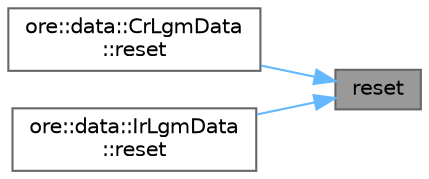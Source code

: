 digraph "reset"
{
 // INTERACTIVE_SVG=YES
 // LATEX_PDF_SIZE
  bgcolor="transparent";
  edge [fontname=Helvetica,fontsize=10,labelfontname=Helvetica,labelfontsize=10];
  node [fontname=Helvetica,fontsize=10,shape=box,height=0.2,width=0.4];
  rankdir="RL";
  Node1 [label="reset",height=0.2,width=0.4,color="gray40", fillcolor="grey60", style="filled", fontcolor="black",tooltip="Reset member variables to defaults."];
  Node1 -> Node2 [dir="back",color="steelblue1",style="solid"];
  Node2 [label="ore::data::CrLgmData\l::reset",height=0.2,width=0.4,color="grey40", fillcolor="white", style="filled",URL="$classore_1_1data_1_1_cr_lgm_data.html#aebfcdbbd0fe4efbff10b180be50ca6bc",tooltip="Reset member variables to defaults."];
  Node1 -> Node3 [dir="back",color="steelblue1",style="solid"];
  Node3 [label="ore::data::IrLgmData\l::reset",height=0.2,width=0.4,color="grey40", fillcolor="white", style="filled",URL="$classore_1_1data_1_1_ir_lgm_data.html#aebfcdbbd0fe4efbff10b180be50ca6bc",tooltip="Reset member variables to defaults."];
}
